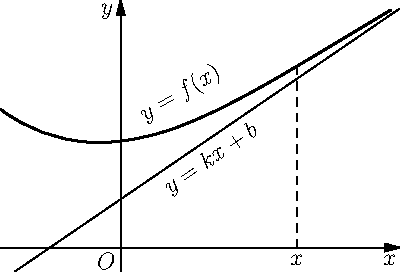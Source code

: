 size(200);
import math;
import graph;
path p=(-59,68).. controls (-46.5203226427,58.6118357427) and (-31.5811116618,53.0530595638)
 ..(-16,52).. controls (-1.34944548619,51.0098327462) and (13.1895842553,54.0381811713)
 ..(27,59).. controls (34.1727446595,61.5770302765) and (41.1454435459,64.6690152814)
 ..(48,68).. controls (57.5264587615,72.6294007161) and (66.8200432764,77.7174961828)
 ..(76,83).. controls (83.3830456299,87.2484913488) and (90.692647387,91.6226941582)
 ..(98,96).. controls (109.671672362,102.9916537924) and (121.338342013,109.9916555832)
  ..(133,117);
draw(rotate(30)*Label("$y=f(x)$",Relative(0.4),align=2N),p,linewidth(1));

pair A=(-10,17);
pair T=(-3,-2.05);

drawline(A,A+T);
label(rotate(aTan(T.y/T.x))*"$y=kx+b$",position=A-15T,align=SE);
pair P=point(p,0.75*length(p));
label("$x$",P.x,S);
draw(P--(P.x,0),dashed);

label("$O$",(0,0),SW);
axes("$x$","$y$",Arrow());

